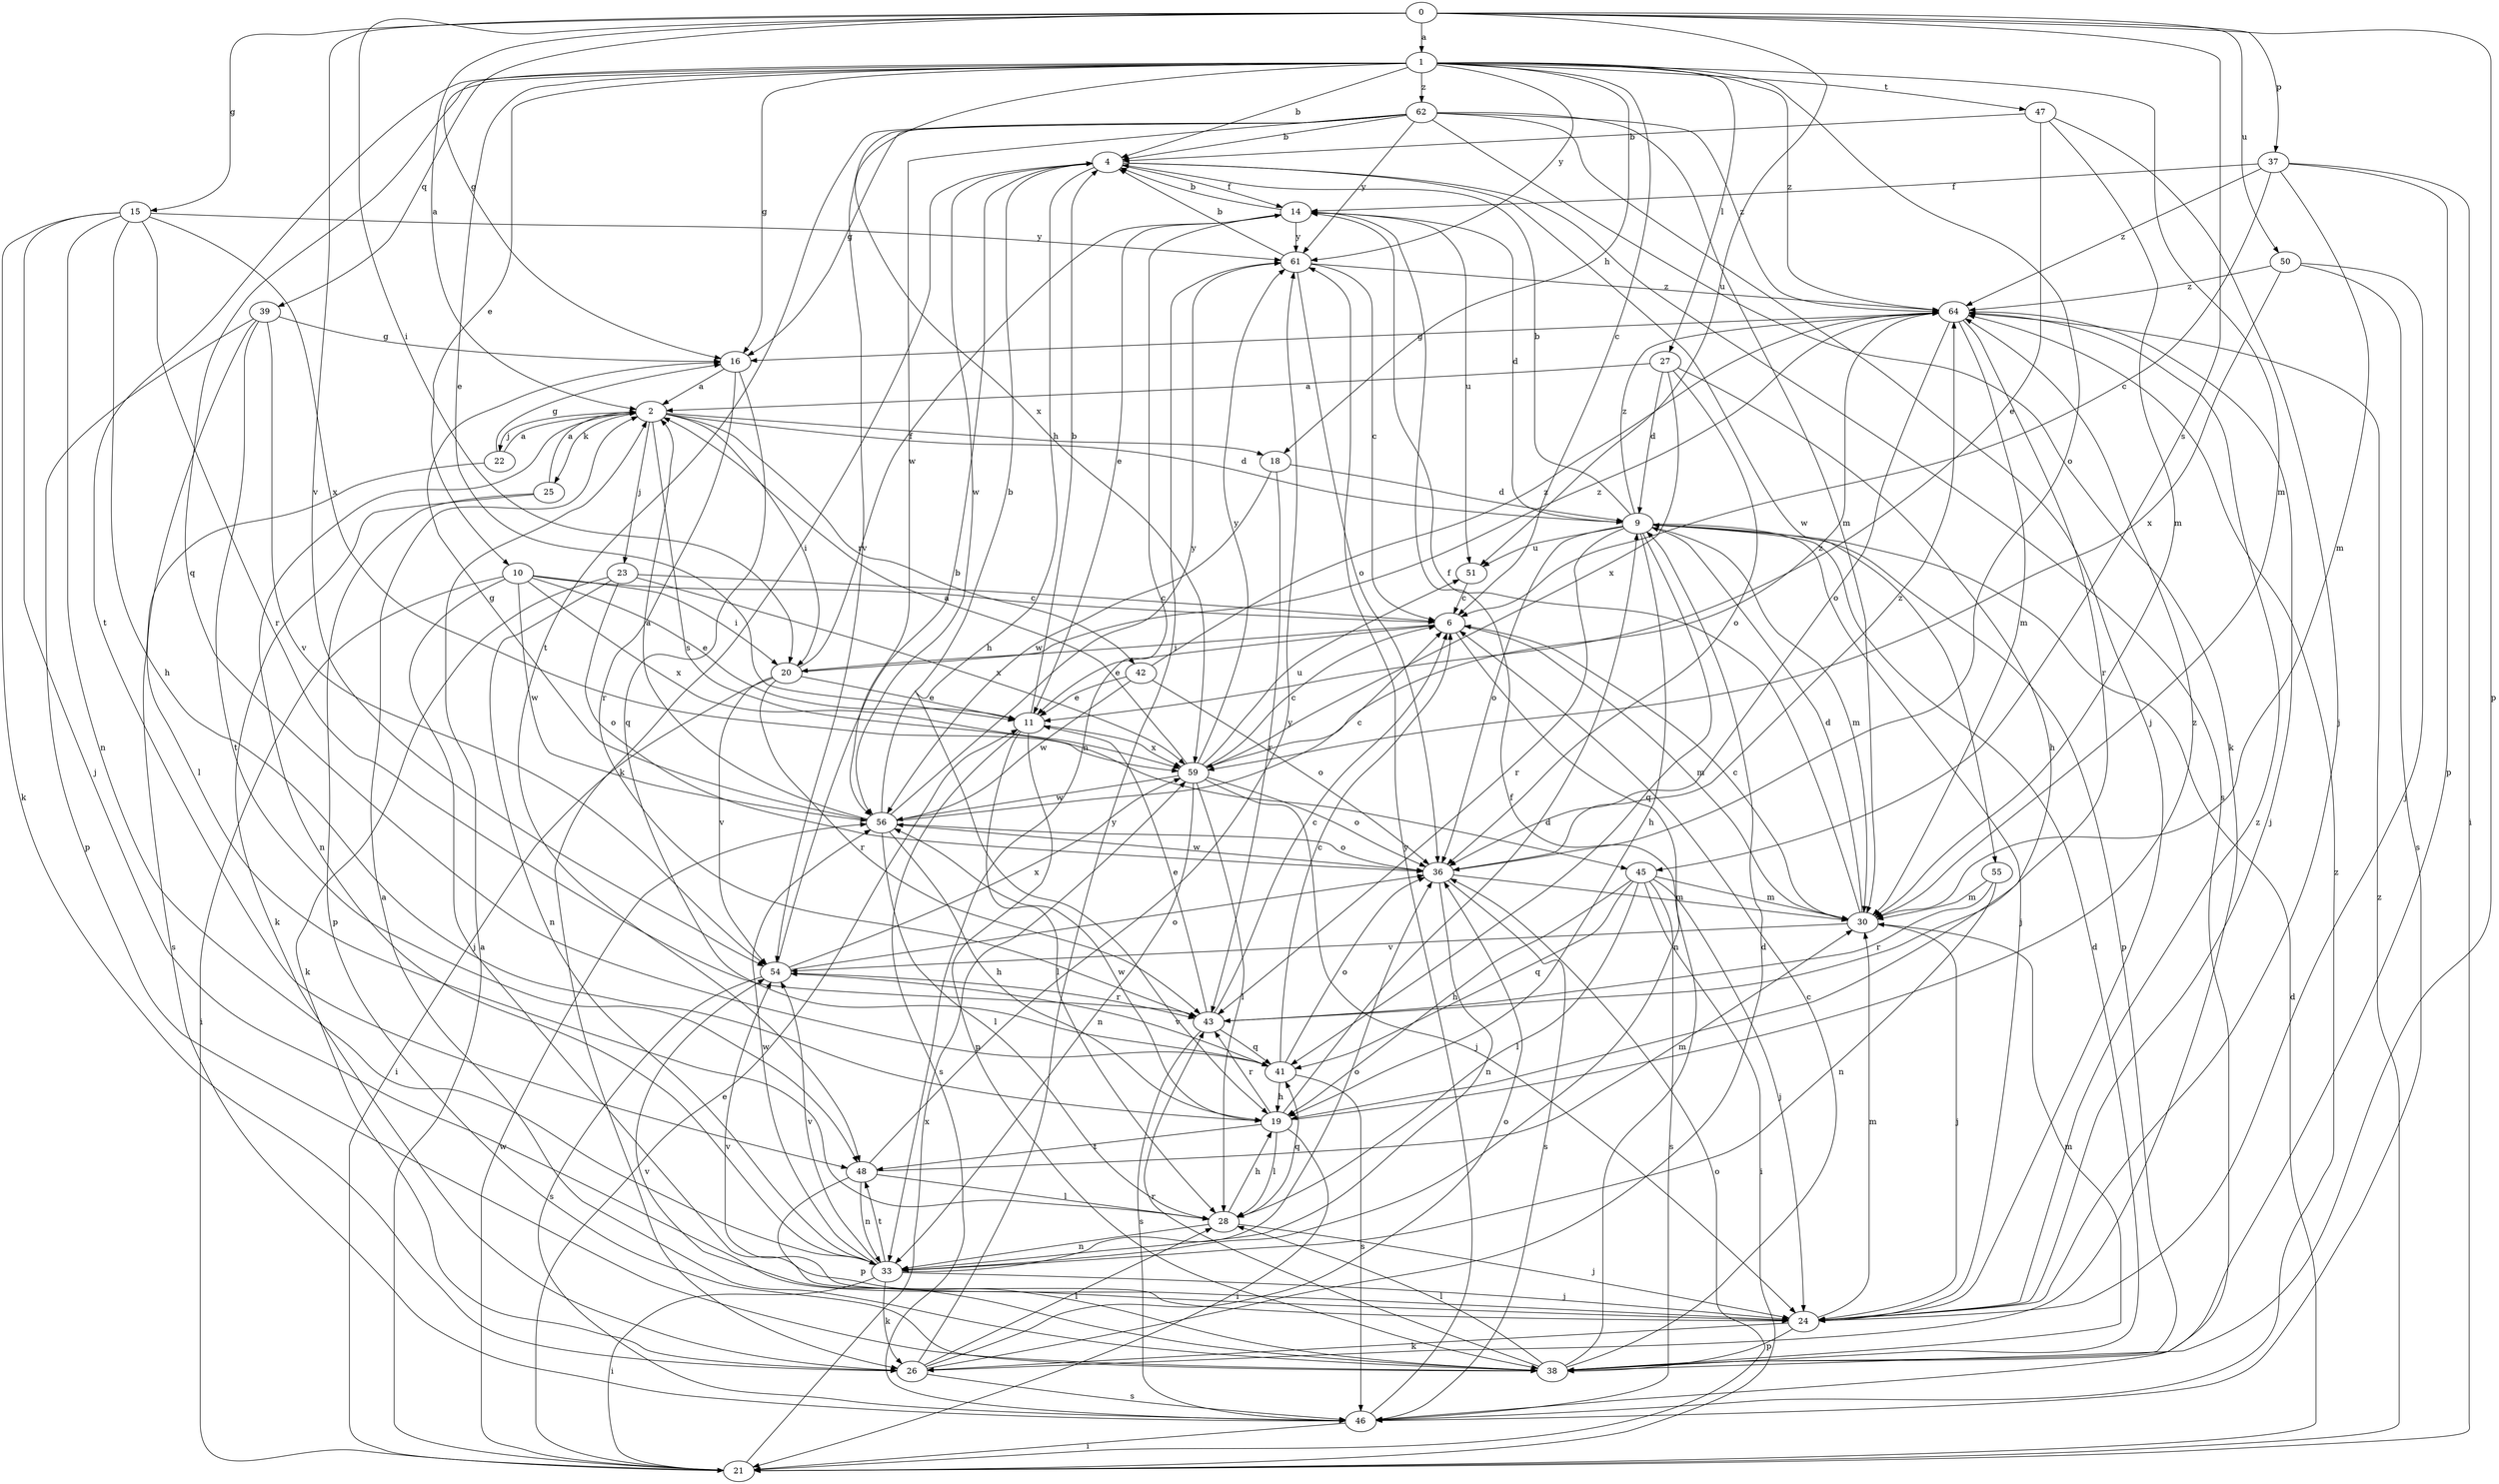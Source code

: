 strict digraph  {
0;
1;
2;
4;
6;
9;
10;
11;
14;
15;
16;
18;
19;
20;
21;
22;
23;
24;
25;
26;
27;
28;
30;
33;
36;
37;
38;
39;
41;
42;
43;
45;
46;
47;
48;
50;
51;
54;
55;
56;
59;
61;
62;
64;
0 -> 1  [label=a];
0 -> 2  [label=a];
0 -> 15  [label=g];
0 -> 16  [label=g];
0 -> 20  [label=i];
0 -> 37  [label=p];
0 -> 38  [label=p];
0 -> 45  [label=s];
0 -> 50  [label=u];
0 -> 51  [label=u];
0 -> 54  [label=v];
1 -> 4  [label=b];
1 -> 6  [label=c];
1 -> 10  [label=e];
1 -> 11  [label=e];
1 -> 16  [label=g];
1 -> 18  [label=h];
1 -> 27  [label=l];
1 -> 30  [label=m];
1 -> 36  [label=o];
1 -> 39  [label=q];
1 -> 41  [label=q];
1 -> 47  [label=t];
1 -> 48  [label=t];
1 -> 59  [label=x];
1 -> 61  [label=y];
1 -> 62  [label=z];
1 -> 64  [label=z];
2 -> 9  [label=d];
2 -> 18  [label=h];
2 -> 20  [label=i];
2 -> 22  [label=j];
2 -> 23  [label=j];
2 -> 25  [label=k];
2 -> 33  [label=n];
2 -> 42  [label=r];
2 -> 45  [label=s];
4 -> 14  [label=f];
4 -> 19  [label=h];
4 -> 26  [label=k];
4 -> 46  [label=s];
4 -> 55  [label=w];
4 -> 56  [label=w];
6 -> 11  [label=e];
6 -> 20  [label=i];
6 -> 30  [label=m];
6 -> 33  [label=n];
9 -> 4  [label=b];
9 -> 19  [label=h];
9 -> 24  [label=j];
9 -> 30  [label=m];
9 -> 36  [label=o];
9 -> 38  [label=p];
9 -> 41  [label=q];
9 -> 43  [label=r];
9 -> 51  [label=u];
9 -> 64  [label=z];
10 -> 6  [label=c];
10 -> 11  [label=e];
10 -> 20  [label=i];
10 -> 21  [label=i];
10 -> 24  [label=j];
10 -> 56  [label=w];
10 -> 59  [label=x];
11 -> 4  [label=b];
11 -> 28  [label=l];
11 -> 38  [label=p];
11 -> 46  [label=s];
11 -> 59  [label=x];
14 -> 4  [label=b];
14 -> 9  [label=d];
14 -> 11  [label=e];
14 -> 33  [label=n];
14 -> 51  [label=u];
14 -> 61  [label=y];
15 -> 19  [label=h];
15 -> 24  [label=j];
15 -> 26  [label=k];
15 -> 33  [label=n];
15 -> 43  [label=r];
15 -> 59  [label=x];
15 -> 61  [label=y];
16 -> 2  [label=a];
16 -> 41  [label=q];
16 -> 43  [label=r];
18 -> 9  [label=d];
18 -> 43  [label=r];
18 -> 56  [label=w];
19 -> 9  [label=d];
19 -> 21  [label=i];
19 -> 28  [label=l];
19 -> 43  [label=r];
19 -> 48  [label=t];
19 -> 56  [label=w];
19 -> 64  [label=z];
20 -> 11  [label=e];
20 -> 14  [label=f];
20 -> 21  [label=i];
20 -> 43  [label=r];
20 -> 54  [label=v];
20 -> 64  [label=z];
21 -> 2  [label=a];
21 -> 9  [label=d];
21 -> 11  [label=e];
21 -> 36  [label=o];
21 -> 56  [label=w];
21 -> 59  [label=x];
21 -> 64  [label=z];
22 -> 2  [label=a];
22 -> 16  [label=g];
22 -> 46  [label=s];
23 -> 6  [label=c];
23 -> 26  [label=k];
23 -> 33  [label=n];
23 -> 36  [label=o];
23 -> 59  [label=x];
24 -> 26  [label=k];
24 -> 30  [label=m];
24 -> 38  [label=p];
24 -> 54  [label=v];
24 -> 64  [label=z];
25 -> 2  [label=a];
25 -> 26  [label=k];
25 -> 38  [label=p];
26 -> 9  [label=d];
26 -> 28  [label=l];
26 -> 36  [label=o];
26 -> 46  [label=s];
26 -> 61  [label=y];
27 -> 2  [label=a];
27 -> 9  [label=d];
27 -> 19  [label=h];
27 -> 36  [label=o];
27 -> 59  [label=x];
28 -> 19  [label=h];
28 -> 24  [label=j];
28 -> 33  [label=n];
28 -> 41  [label=q];
30 -> 6  [label=c];
30 -> 9  [label=d];
30 -> 14  [label=f];
30 -> 24  [label=j];
30 -> 54  [label=v];
33 -> 21  [label=i];
33 -> 24  [label=j];
33 -> 26  [label=k];
33 -> 36  [label=o];
33 -> 48  [label=t];
33 -> 54  [label=v];
33 -> 56  [label=w];
36 -> 30  [label=m];
36 -> 33  [label=n];
36 -> 46  [label=s];
36 -> 56  [label=w];
36 -> 64  [label=z];
37 -> 6  [label=c];
37 -> 14  [label=f];
37 -> 21  [label=i];
37 -> 30  [label=m];
37 -> 38  [label=p];
37 -> 64  [label=z];
38 -> 2  [label=a];
38 -> 6  [label=c];
38 -> 9  [label=d];
38 -> 14  [label=f];
38 -> 28  [label=l];
38 -> 30  [label=m];
38 -> 43  [label=r];
38 -> 54  [label=v];
39 -> 16  [label=g];
39 -> 28  [label=l];
39 -> 38  [label=p];
39 -> 48  [label=t];
39 -> 54  [label=v];
41 -> 6  [label=c];
41 -> 19  [label=h];
41 -> 36  [label=o];
41 -> 46  [label=s];
41 -> 54  [label=v];
42 -> 11  [label=e];
42 -> 36  [label=o];
42 -> 56  [label=w];
42 -> 64  [label=z];
43 -> 6  [label=c];
43 -> 11  [label=e];
43 -> 41  [label=q];
43 -> 46  [label=s];
45 -> 19  [label=h];
45 -> 21  [label=i];
45 -> 24  [label=j];
45 -> 28  [label=l];
45 -> 30  [label=m];
45 -> 41  [label=q];
45 -> 46  [label=s];
46 -> 21  [label=i];
46 -> 61  [label=y];
46 -> 64  [label=z];
47 -> 4  [label=b];
47 -> 11  [label=e];
47 -> 24  [label=j];
47 -> 30  [label=m];
48 -> 28  [label=l];
48 -> 30  [label=m];
48 -> 33  [label=n];
48 -> 38  [label=p];
48 -> 61  [label=y];
50 -> 24  [label=j];
50 -> 46  [label=s];
50 -> 59  [label=x];
50 -> 64  [label=z];
51 -> 6  [label=c];
54 -> 4  [label=b];
54 -> 36  [label=o];
54 -> 43  [label=r];
54 -> 46  [label=s];
54 -> 59  [label=x];
55 -> 30  [label=m];
55 -> 33  [label=n];
55 -> 43  [label=r];
56 -> 2  [label=a];
56 -> 4  [label=b];
56 -> 6  [label=c];
56 -> 16  [label=g];
56 -> 19  [label=h];
56 -> 28  [label=l];
56 -> 36  [label=o];
56 -> 61  [label=y];
59 -> 2  [label=a];
59 -> 6  [label=c];
59 -> 24  [label=j];
59 -> 28  [label=l];
59 -> 33  [label=n];
59 -> 36  [label=o];
59 -> 51  [label=u];
59 -> 56  [label=w];
59 -> 61  [label=y];
59 -> 64  [label=z];
61 -> 4  [label=b];
61 -> 6  [label=c];
61 -> 36  [label=o];
61 -> 64  [label=z];
62 -> 4  [label=b];
62 -> 16  [label=g];
62 -> 24  [label=j];
62 -> 26  [label=k];
62 -> 30  [label=m];
62 -> 48  [label=t];
62 -> 54  [label=v];
62 -> 56  [label=w];
62 -> 61  [label=y];
62 -> 64  [label=z];
64 -> 16  [label=g];
64 -> 24  [label=j];
64 -> 30  [label=m];
64 -> 36  [label=o];
64 -> 43  [label=r];
}
